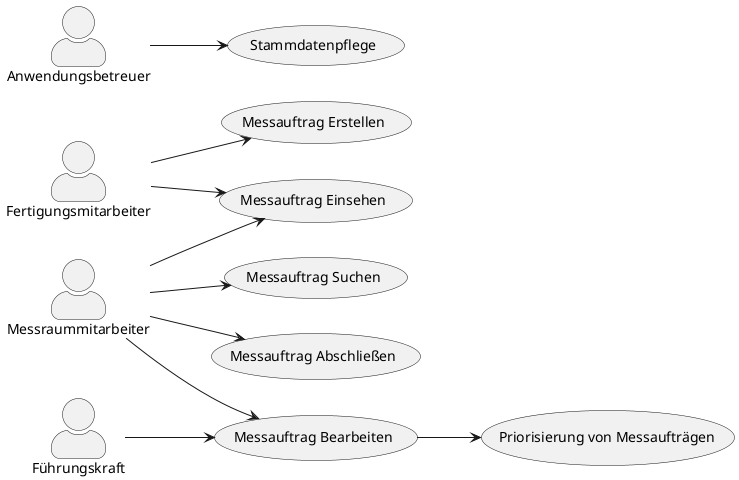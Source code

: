 @startuml "Use Cases Messauftrag-Verwaltung"
left to right direction
skinparam actorStyle awesome

actor Fertigungsmitarbeiter as f
actor Messraummitarbeiter as m
actor Anwendungsbetreuer as a
actor Führungskraft as fk

usecase "Messauftrag Erstellen" as erstellen
usecase "Messauftrag Einsehen" as einsehen
usecase "Messauftrag Suchen" as suchen
usecase "Messauftrag Bearbeiten" as bearbeiten
usecase "Messauftrag Abschließen" as abschließen
usecase "Stammdatenpflege" as stammdatenflege
usecase "Priorisierung von Messaufträgen" as PVM

f --> erstellen
f --> einsehen
m --> einsehen
m --> suchen
m --> bearbeiten
fk --> bearbeiten
m --> abschließen
a --> stammdatenflege
bearbeiten --> PVM






@enduml

